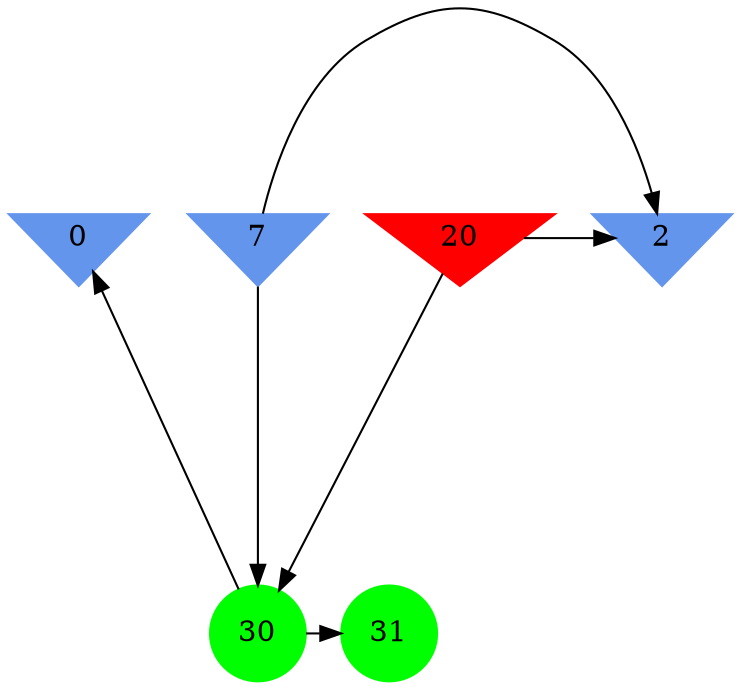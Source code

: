 digraph brain {
	ranksep=2.0;
	0 [shape=invtriangle,style=filled,color=cornflowerblue];
	2 [shape=invtriangle,style=filled,color=cornflowerblue];
	7 [shape=invtriangle,style=filled,color=cornflowerblue];
	20 [shape=invtriangle,style=filled,color=red];
	30 [shape=circle,style=filled,color=green];
	31 [shape=circle,style=filled,color=green];
	20	->	30;
	20	->	2;
	7	->	30;
	7	->	2;
	30	->	0;
	30	->	31;
	{ rank=same; 0; 2; 7; 20; }
	{ rank=same; }
	{ rank=same; 30; 31; }
}
